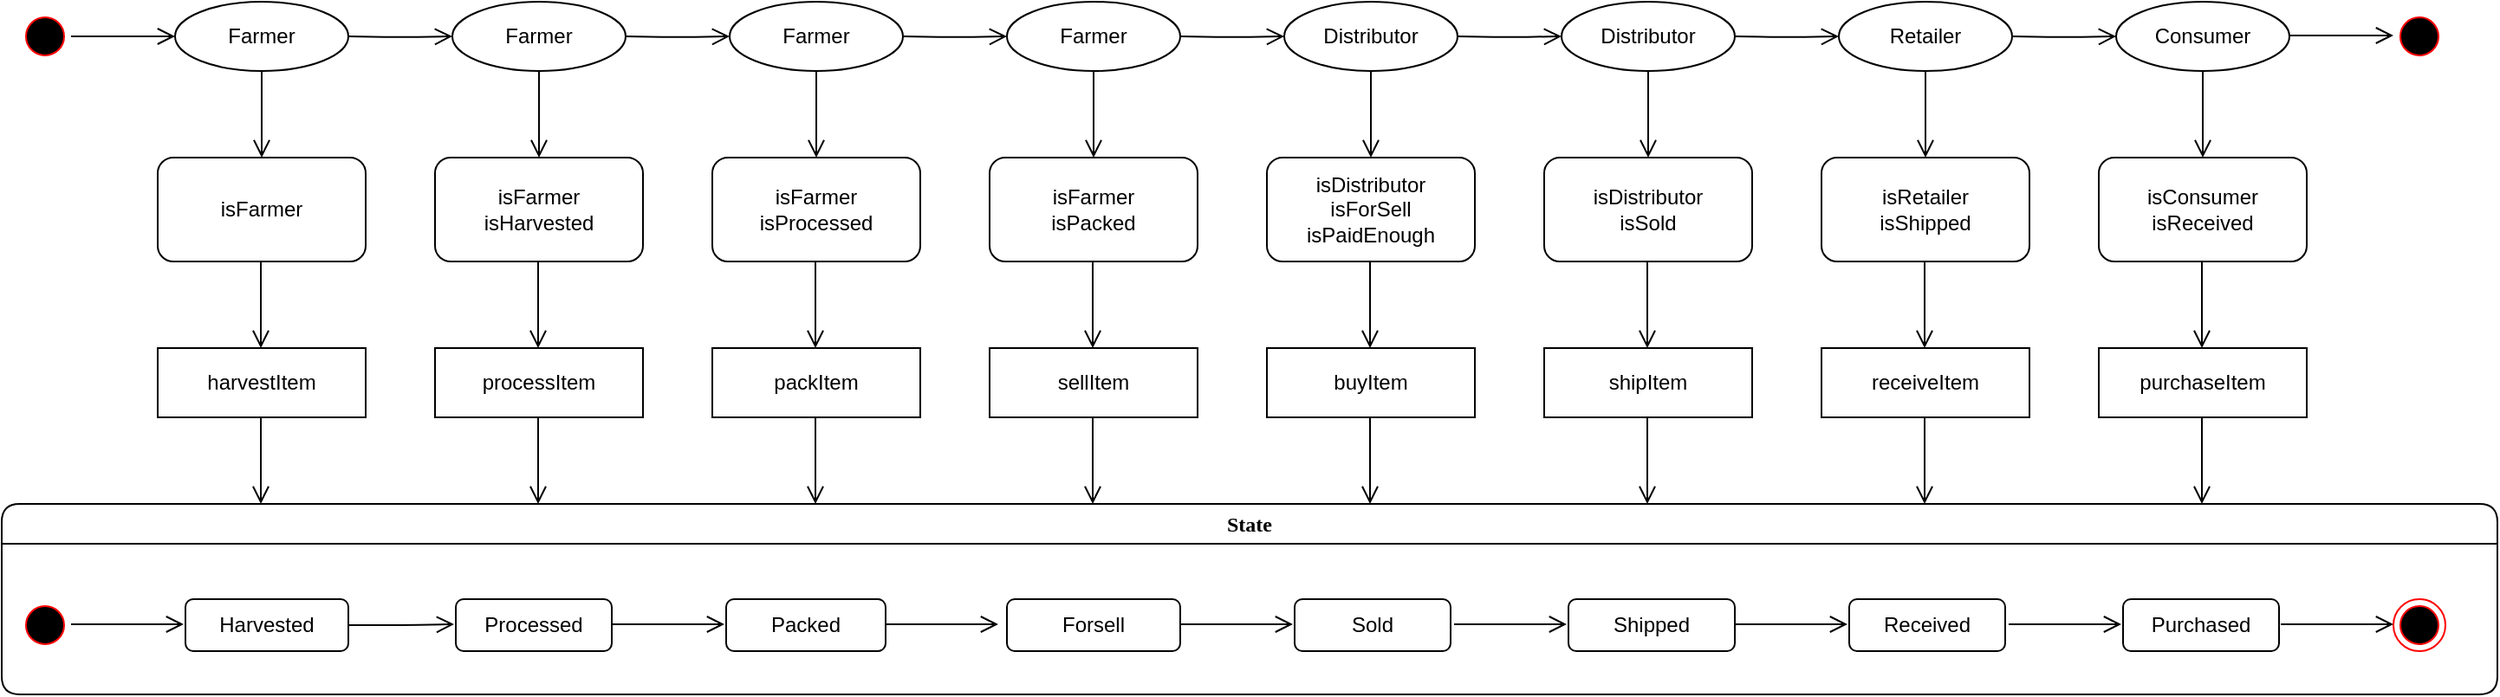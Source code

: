 <mxfile version="12.5.4" type="device"><diagram name="Page-1" id="58cdce13-f638-feb5-8d6f-7d28b1aa9fa0"><mxGraphModel dx="946" dy="248" grid="1" gridSize="10" guides="1" tooltips="1" connect="1" arrows="1" fold="1" page="1" pageScale="1" pageWidth="1100" pageHeight="850" background="#ffffff" math="0" shadow="0"><root><mxCell id="0"/><mxCell id="1" parent="0"/><mxCell id="382b91b5511bd0f7-1" value="" style="ellipse;html=1;shape=startState;fillColor=#000000;strokeColor=#ff0000;rounded=1;shadow=0;comic=0;labelBackgroundColor=none;fontFamily=Verdana;fontSize=12;fontColor=#000000;align=center;direction=south;" parent="1" vertex="1"><mxGeometry x="130" y="135" width="30" height="30" as="geometry"/></mxCell><mxCell id="2a3bc250acf0617d-7" value="State" style="swimlane;whiteSpace=wrap;html=1;rounded=1;shadow=0;comic=0;labelBackgroundColor=none;strokeWidth=1;fontFamily=Verdana;fontSize=12;align=center;" parent="1" vertex="1"><mxGeometry x="120" y="420" width="1440" height="110" as="geometry"/></mxCell><mxCell id="3cde6dad864a17aa-10" style="edgeStyle=elbowEdgeStyle;html=1;labelBackgroundColor=none;endArrow=open;endSize=8;strokeColor=#000000;fontFamily=Verdana;fontSize=12;align=left;" parent="2a3bc250acf0617d-7" edge="1"><mxGeometry relative="1" as="geometry"><mxPoint x="40" y="69.5" as="sourcePoint"/><mxPoint x="105" y="69.5" as="targetPoint"/></mxGeometry></mxCell><mxCell id="24f968d109e7d6b4-3" value="" style="ellipse;html=1;shape=endState;fillColor=#000000;strokeColor=#ff0000;rounded=1;shadow=0;comic=0;labelBackgroundColor=none;fontFamily=Verdana;fontSize=12;fontColor=#000000;align=center;" parent="2a3bc250acf0617d-7" vertex="1"><mxGeometry x="1380" y="55" width="30" height="30" as="geometry"/></mxCell><mxCell id="2a3bc250acf0617d-3" value="" style="ellipse;html=1;shape=startState;fillColor=#000000;strokeColor=#ff0000;rounded=1;shadow=0;comic=0;labelBackgroundColor=none;fontFamily=Verdana;fontSize=12;fontColor=#000000;align=center;direction=south;" parent="2a3bc250acf0617d-7" vertex="1"><mxGeometry x="10" y="55" width="30" height="30" as="geometry"/></mxCell><mxCell id="p5_FPsBtzvKo0flepSYU-63" value="Harvested" style="rounded=1;whiteSpace=wrap;html=1;" vertex="1" parent="2a3bc250acf0617d-7"><mxGeometry x="106" y="55" width="94" height="30" as="geometry"/></mxCell><mxCell id="p5_FPsBtzvKo0flepSYU-65" style="edgeStyle=elbowEdgeStyle;html=1;labelBackgroundColor=none;endArrow=open;endSize=8;strokeColor=#000000;fontFamily=Verdana;fontSize=12;align=left;" edge="1" parent="2a3bc250acf0617d-7"><mxGeometry relative="1" as="geometry"><mxPoint x="200" y="70" as="sourcePoint"/><mxPoint x="261" y="69.5" as="targetPoint"/></mxGeometry></mxCell><mxCell id="p5_FPsBtzvKo0flepSYU-66" value="Processed" style="rounded=1;whiteSpace=wrap;html=1;" vertex="1" parent="2a3bc250acf0617d-7"><mxGeometry x="262" y="55" width="90" height="30" as="geometry"/></mxCell><mxCell id="p5_FPsBtzvKo0flepSYU-67" style="edgeStyle=elbowEdgeStyle;html=1;labelBackgroundColor=none;endArrow=open;endSize=8;strokeColor=#000000;fontFamily=Verdana;fontSize=12;align=left;" edge="1" parent="2a3bc250acf0617d-7"><mxGeometry relative="1" as="geometry"><mxPoint x="352" y="69.5" as="sourcePoint"/><mxPoint x="417" y="69.5" as="targetPoint"/></mxGeometry></mxCell><mxCell id="p5_FPsBtzvKo0flepSYU-68" value="Packed" style="rounded=1;whiteSpace=wrap;html=1;" vertex="1" parent="2a3bc250acf0617d-7"><mxGeometry x="418" y="55" width="92" height="30" as="geometry"/></mxCell><mxCell id="p5_FPsBtzvKo0flepSYU-69" style="edgeStyle=elbowEdgeStyle;html=1;labelBackgroundColor=none;endArrow=open;endSize=8;strokeColor=#000000;fontFamily=Verdana;fontSize=12;align=left;" edge="1" parent="2a3bc250acf0617d-7"><mxGeometry relative="1" as="geometry"><mxPoint x="510" y="69.5" as="sourcePoint"/><mxPoint x="575" y="69.5" as="targetPoint"/></mxGeometry></mxCell><mxCell id="p5_FPsBtzvKo0flepSYU-70" value="Forsell" style="rounded=1;whiteSpace=wrap;html=1;" vertex="1" parent="2a3bc250acf0617d-7"><mxGeometry x="580" y="55" width="100" height="30" as="geometry"/></mxCell><mxCell id="p5_FPsBtzvKo0flepSYU-71" style="edgeStyle=elbowEdgeStyle;html=1;labelBackgroundColor=none;endArrow=open;endSize=8;strokeColor=#000000;fontFamily=Verdana;fontSize=12;align=left;" edge="1" parent="2a3bc250acf0617d-7"><mxGeometry relative="1" as="geometry"><mxPoint x="680" y="69.5" as="sourcePoint"/><mxPoint x="745" y="69.5" as="targetPoint"/></mxGeometry></mxCell><mxCell id="p5_FPsBtzvKo0flepSYU-72" value="Sold" style="rounded=1;whiteSpace=wrap;html=1;" vertex="1" parent="2a3bc250acf0617d-7"><mxGeometry x="746" y="55" width="90" height="30" as="geometry"/></mxCell><mxCell id="p5_FPsBtzvKo0flepSYU-73" style="edgeStyle=elbowEdgeStyle;html=1;labelBackgroundColor=none;endArrow=open;endSize=8;strokeColor=#000000;fontFamily=Verdana;fontSize=12;align=left;" edge="1" parent="2a3bc250acf0617d-7"><mxGeometry relative="1" as="geometry"><mxPoint x="838" y="69.5" as="sourcePoint"/><mxPoint x="903" y="69.5" as="targetPoint"/></mxGeometry></mxCell><mxCell id="p5_FPsBtzvKo0flepSYU-74" value="Shipped" style="rounded=1;whiteSpace=wrap;html=1;" vertex="1" parent="2a3bc250acf0617d-7"><mxGeometry x="904" y="55" width="96" height="30" as="geometry"/></mxCell><mxCell id="p5_FPsBtzvKo0flepSYU-75" style="edgeStyle=elbowEdgeStyle;html=1;labelBackgroundColor=none;endArrow=open;endSize=8;strokeColor=#000000;fontFamily=Verdana;fontSize=12;align=left;" edge="1" parent="2a3bc250acf0617d-7"><mxGeometry relative="1" as="geometry"><mxPoint x="1000" y="69.5" as="sourcePoint"/><mxPoint x="1065" y="69.5" as="targetPoint"/></mxGeometry></mxCell><mxCell id="p5_FPsBtzvKo0flepSYU-76" value="Received" style="rounded=1;whiteSpace=wrap;html=1;" vertex="1" parent="2a3bc250acf0617d-7"><mxGeometry x="1066" y="55" width="90" height="30" as="geometry"/></mxCell><mxCell id="p5_FPsBtzvKo0flepSYU-77" style="edgeStyle=elbowEdgeStyle;html=1;labelBackgroundColor=none;endArrow=open;endSize=8;strokeColor=#000000;fontFamily=Verdana;fontSize=12;align=left;" edge="1" parent="2a3bc250acf0617d-7"><mxGeometry relative="1" as="geometry"><mxPoint x="1158" y="69.5" as="sourcePoint"/><mxPoint x="1223" y="69.5" as="targetPoint"/></mxGeometry></mxCell><mxCell id="p5_FPsBtzvKo0flepSYU-78" value="Purchased" style="rounded=1;whiteSpace=wrap;html=1;" vertex="1" parent="2a3bc250acf0617d-7"><mxGeometry x="1224" y="55" width="90" height="30" as="geometry"/></mxCell><mxCell id="p5_FPsBtzvKo0flepSYU-79" style="edgeStyle=elbowEdgeStyle;html=1;labelBackgroundColor=none;endArrow=open;endSize=8;strokeColor=#000000;fontFamily=Verdana;fontSize=12;align=left;" edge="1" parent="2a3bc250acf0617d-7"><mxGeometry relative="1" as="geometry"><mxPoint x="1315" y="69.5" as="sourcePoint"/><mxPoint x="1380" y="69.5" as="targetPoint"/></mxGeometry></mxCell><mxCell id="2a3bc250acf0617d-9" style="edgeStyle=orthogonalEdgeStyle;html=1;labelBackgroundColor=none;endArrow=open;endSize=8;strokeColor=#000000;fontFamily=Verdana;fontSize=12;align=left;entryX=0;entryY=0.5;entryDx=0;entryDy=0;" parent="1" source="382b91b5511bd0f7-1" target="p5_FPsBtzvKo0flepSYU-2" edge="1"><mxGeometry relative="1" as="geometry"><mxPoint x="220" y="150" as="targetPoint"/></mxGeometry></mxCell><mxCell id="p5_FPsBtzvKo0flepSYU-2" value="Farmer" style="ellipse;whiteSpace=wrap;html=1;" vertex="1" parent="1"><mxGeometry x="220" y="130" width="100" height="40" as="geometry"/></mxCell><mxCell id="p5_FPsBtzvKo0flepSYU-5" style="edgeStyle=orthogonalEdgeStyle;html=1;labelBackgroundColor=none;endArrow=open;endSize=8;strokeColor=#000000;fontFamily=Verdana;fontSize=12;align=left;entryX=0;entryY=0.5;entryDx=0;entryDy=0;" edge="1" parent="1" target="p5_FPsBtzvKo0flepSYU-6"><mxGeometry relative="1" as="geometry"><mxPoint x="320" y="150" as="sourcePoint"/><mxPoint x="380" y="150" as="targetPoint"/></mxGeometry></mxCell><mxCell id="p5_FPsBtzvKo0flepSYU-6" value="Farmer" style="ellipse;whiteSpace=wrap;html=1;strokeColor=#000000;" vertex="1" parent="1"><mxGeometry x="380" y="130" width="100" height="40" as="geometry"/></mxCell><mxCell id="p5_FPsBtzvKo0flepSYU-7" style="edgeStyle=orthogonalEdgeStyle;html=1;labelBackgroundColor=none;endArrow=open;endSize=8;strokeColor=#000000;fontFamily=Verdana;fontSize=12;align=left;entryX=0;entryY=0.5;entryDx=0;entryDy=0;" edge="1" parent="1" target="p5_FPsBtzvKo0flepSYU-8"><mxGeometry relative="1" as="geometry"><mxPoint x="480" y="150" as="sourcePoint"/><mxPoint x="540" y="150" as="targetPoint"/></mxGeometry></mxCell><mxCell id="p5_FPsBtzvKo0flepSYU-8" value="Farmer" style="ellipse;whiteSpace=wrap;html=1;strokeColor=#000000;" vertex="1" parent="1"><mxGeometry x="540" y="130" width="100" height="40" as="geometry"/></mxCell><mxCell id="p5_FPsBtzvKo0flepSYU-9" style="edgeStyle=orthogonalEdgeStyle;html=1;labelBackgroundColor=none;endArrow=open;endSize=8;strokeColor=#000000;fontFamily=Verdana;fontSize=12;align=left;entryX=0;entryY=0.5;entryDx=0;entryDy=0;" edge="1" parent="1" target="p5_FPsBtzvKo0flepSYU-10"><mxGeometry relative="1" as="geometry"><mxPoint x="640" y="150" as="sourcePoint"/><mxPoint x="700" y="150" as="targetPoint"/></mxGeometry></mxCell><mxCell id="p5_FPsBtzvKo0flepSYU-10" value="Farmer" style="ellipse;whiteSpace=wrap;html=1;strokeColor=#000000;" vertex="1" parent="1"><mxGeometry x="700" y="130" width="100" height="40" as="geometry"/></mxCell><mxCell id="p5_FPsBtzvKo0flepSYU-11" style="edgeStyle=orthogonalEdgeStyle;html=1;labelBackgroundColor=none;endArrow=open;endSize=8;strokeColor=#000000;fontFamily=Verdana;fontSize=12;align=left;entryX=0;entryY=0.5;entryDx=0;entryDy=0;" edge="1" parent="1" target="p5_FPsBtzvKo0flepSYU-12"><mxGeometry relative="1" as="geometry"><mxPoint x="800" y="150" as="sourcePoint"/><mxPoint x="860" y="150" as="targetPoint"/></mxGeometry></mxCell><mxCell id="p5_FPsBtzvKo0flepSYU-12" value="Distributor" style="ellipse;whiteSpace=wrap;html=1;strokeColor=#000000;" vertex="1" parent="1"><mxGeometry x="860" y="130" width="100" height="40" as="geometry"/></mxCell><mxCell id="p5_FPsBtzvKo0flepSYU-13" style="edgeStyle=orthogonalEdgeStyle;html=1;labelBackgroundColor=none;endArrow=open;endSize=8;strokeColor=#000000;fontFamily=Verdana;fontSize=12;align=left;entryX=0;entryY=0.5;entryDx=0;entryDy=0;" edge="1" parent="1" target="p5_FPsBtzvKo0flepSYU-14"><mxGeometry relative="1" as="geometry"><mxPoint x="960" y="150" as="sourcePoint"/><mxPoint x="1020" y="150" as="targetPoint"/></mxGeometry></mxCell><mxCell id="p5_FPsBtzvKo0flepSYU-14" value="Distributor" style="ellipse;whiteSpace=wrap;html=1;strokeColor=#000000;" vertex="1" parent="1"><mxGeometry x="1020" y="130" width="100" height="40" as="geometry"/></mxCell><mxCell id="p5_FPsBtzvKo0flepSYU-15" style="edgeStyle=orthogonalEdgeStyle;html=1;labelBackgroundColor=none;endArrow=open;endSize=8;strokeColor=#000000;fontFamily=Verdana;fontSize=12;align=left;entryX=0;entryY=0.5;entryDx=0;entryDy=0;" edge="1" parent="1" target="p5_FPsBtzvKo0flepSYU-16"><mxGeometry relative="1" as="geometry"><mxPoint x="1120" y="150" as="sourcePoint"/><mxPoint x="1180" y="150" as="targetPoint"/></mxGeometry></mxCell><mxCell id="p5_FPsBtzvKo0flepSYU-16" value="Retailer" style="ellipse;whiteSpace=wrap;html=1;strokeColor=#000000;" vertex="1" parent="1"><mxGeometry x="1180" y="130" width="100" height="40" as="geometry"/></mxCell><mxCell id="p5_FPsBtzvKo0flepSYU-17" style="edgeStyle=orthogonalEdgeStyle;html=1;labelBackgroundColor=none;endArrow=open;endSize=8;strokeColor=#000000;fontFamily=Verdana;fontSize=12;align=left;entryX=0;entryY=0.5;entryDx=0;entryDy=0;" edge="1" parent="1" target="p5_FPsBtzvKo0flepSYU-18"><mxGeometry relative="1" as="geometry"><mxPoint x="1280" y="150" as="sourcePoint"/><mxPoint x="1340" y="150" as="targetPoint"/></mxGeometry></mxCell><mxCell id="p5_FPsBtzvKo0flepSYU-18" value="Consumer" style="ellipse;whiteSpace=wrap;html=1;strokeColor=#000000;" vertex="1" parent="1"><mxGeometry x="1340" y="130" width="100" height="40" as="geometry"/></mxCell><mxCell id="p5_FPsBtzvKo0flepSYU-19" style="edgeStyle=orthogonalEdgeStyle;html=1;labelBackgroundColor=none;endArrow=open;endSize=8;strokeColor=#000000;fontFamily=Verdana;fontSize=12;align=left;entryX=0;entryY=0.5;entryDx=0;entryDy=0;" edge="1" parent="1"><mxGeometry relative="1" as="geometry"><mxPoint x="1440" y="149.5" as="sourcePoint"/><mxPoint x="1500" y="149.5" as="targetPoint"/></mxGeometry></mxCell><mxCell id="p5_FPsBtzvKo0flepSYU-20" value="" style="ellipse;html=1;shape=startState;fillColor=#000000;strokeColor=#ff0000;rounded=1;shadow=0;comic=0;labelBackgroundColor=none;fontFamily=Verdana;fontSize=12;fontColor=#000000;align=center;direction=south;" vertex="1" parent="1"><mxGeometry x="1500" y="135" width="30" height="30" as="geometry"/></mxCell><mxCell id="p5_FPsBtzvKo0flepSYU-21" style="edgeStyle=orthogonalEdgeStyle;html=1;labelBackgroundColor=none;endArrow=open;endSize=8;strokeColor=#000000;fontFamily=Verdana;fontSize=12;align=left;exitX=0.5;exitY=1;exitDx=0;exitDy=0;" edge="1" parent="1" source="p5_FPsBtzvKo0flepSYU-2"><mxGeometry relative="1" as="geometry"><mxPoint x="170" y="160" as="sourcePoint"/><mxPoint x="270" y="220" as="targetPoint"/></mxGeometry></mxCell><mxCell id="p5_FPsBtzvKo0flepSYU-22" value="isFarmer" style="rounded=1;whiteSpace=wrap;html=1;" vertex="1" parent="1"><mxGeometry x="210" y="220" width="120" height="60" as="geometry"/></mxCell><mxCell id="p5_FPsBtzvKo0flepSYU-24" style="edgeStyle=orthogonalEdgeStyle;html=1;labelBackgroundColor=none;endArrow=open;endSize=8;strokeColor=#000000;fontFamily=Verdana;fontSize=12;align=left;exitX=0.5;exitY=1;exitDx=0;exitDy=0;" edge="1" parent="1"><mxGeometry relative="1" as="geometry"><mxPoint x="269.5" y="280" as="sourcePoint"/><mxPoint x="269.5" y="330" as="targetPoint"/></mxGeometry></mxCell><mxCell id="p5_FPsBtzvKo0flepSYU-25" value="harvestItem" style="rounded=0;whiteSpace=wrap;html=1;" vertex="1" parent="1"><mxGeometry x="210" y="330" width="120" height="40" as="geometry"/></mxCell><mxCell id="p5_FPsBtzvKo0flepSYU-26" style="edgeStyle=orthogonalEdgeStyle;html=1;labelBackgroundColor=none;endArrow=open;endSize=8;strokeColor=#000000;fontFamily=Verdana;fontSize=12;align=left;exitX=0.5;exitY=1;exitDx=0;exitDy=0;" edge="1" parent="1"><mxGeometry relative="1" as="geometry"><mxPoint x="269.5" y="370" as="sourcePoint"/><mxPoint x="269.5" y="420" as="targetPoint"/></mxGeometry></mxCell><mxCell id="p5_FPsBtzvKo0flepSYU-27" style="edgeStyle=orthogonalEdgeStyle;html=1;labelBackgroundColor=none;endArrow=open;endSize=8;strokeColor=#000000;fontFamily=Verdana;fontSize=12;align=left;exitX=0.5;exitY=1;exitDx=0;exitDy=0;" edge="1" parent="1"><mxGeometry relative="1" as="geometry"><mxPoint x="430" y="170" as="sourcePoint"/><mxPoint x="430" y="220" as="targetPoint"/></mxGeometry></mxCell><mxCell id="p5_FPsBtzvKo0flepSYU-28" value="isFarmer&lt;br&gt;isHarvested" style="rounded=1;whiteSpace=wrap;html=1;" vertex="1" parent="1"><mxGeometry x="370" y="220" width="120" height="60" as="geometry"/></mxCell><mxCell id="p5_FPsBtzvKo0flepSYU-29" style="edgeStyle=orthogonalEdgeStyle;html=1;labelBackgroundColor=none;endArrow=open;endSize=8;strokeColor=#000000;fontFamily=Verdana;fontSize=12;align=left;exitX=0.5;exitY=1;exitDx=0;exitDy=0;" edge="1" parent="1"><mxGeometry relative="1" as="geometry"><mxPoint x="429.5" y="280" as="sourcePoint"/><mxPoint x="429.5" y="330" as="targetPoint"/></mxGeometry></mxCell><mxCell id="p5_FPsBtzvKo0flepSYU-30" value="processItem" style="rounded=0;whiteSpace=wrap;html=1;" vertex="1" parent="1"><mxGeometry x="370" y="330" width="120" height="40" as="geometry"/></mxCell><mxCell id="p5_FPsBtzvKo0flepSYU-31" style="edgeStyle=orthogonalEdgeStyle;html=1;labelBackgroundColor=none;endArrow=open;endSize=8;strokeColor=#000000;fontFamily=Verdana;fontSize=12;align=left;exitX=0.5;exitY=1;exitDx=0;exitDy=0;" edge="1" parent="1"><mxGeometry relative="1" as="geometry"><mxPoint x="429.5" y="370" as="sourcePoint"/><mxPoint x="429.5" y="420" as="targetPoint"/></mxGeometry></mxCell><mxCell id="p5_FPsBtzvKo0flepSYU-32" style="edgeStyle=orthogonalEdgeStyle;html=1;labelBackgroundColor=none;endArrow=open;endSize=8;strokeColor=#000000;fontFamily=Verdana;fontSize=12;align=left;exitX=0.5;exitY=1;exitDx=0;exitDy=0;" edge="1" parent="1"><mxGeometry relative="1" as="geometry"><mxPoint x="590" y="170" as="sourcePoint"/><mxPoint x="590" y="220" as="targetPoint"/></mxGeometry></mxCell><mxCell id="p5_FPsBtzvKo0flepSYU-33" value="isFarmer&lt;br&gt;isProcessed" style="rounded=1;whiteSpace=wrap;html=1;" vertex="1" parent="1"><mxGeometry x="530" y="220" width="120" height="60" as="geometry"/></mxCell><mxCell id="p5_FPsBtzvKo0flepSYU-34" style="edgeStyle=orthogonalEdgeStyle;html=1;labelBackgroundColor=none;endArrow=open;endSize=8;strokeColor=#000000;fontFamily=Verdana;fontSize=12;align=left;exitX=0.5;exitY=1;exitDx=0;exitDy=0;" edge="1" parent="1"><mxGeometry relative="1" as="geometry"><mxPoint x="589.5" y="280" as="sourcePoint"/><mxPoint x="589.5" y="330" as="targetPoint"/></mxGeometry></mxCell><mxCell id="p5_FPsBtzvKo0flepSYU-35" value="packItem" style="rounded=0;whiteSpace=wrap;html=1;" vertex="1" parent="1"><mxGeometry x="530" y="330" width="120" height="40" as="geometry"/></mxCell><mxCell id="p5_FPsBtzvKo0flepSYU-36" style="edgeStyle=orthogonalEdgeStyle;html=1;labelBackgroundColor=none;endArrow=open;endSize=8;strokeColor=#000000;fontFamily=Verdana;fontSize=12;align=left;exitX=0.5;exitY=1;exitDx=0;exitDy=0;" edge="1" parent="1"><mxGeometry relative="1" as="geometry"><mxPoint x="589.5" y="370" as="sourcePoint"/><mxPoint x="589.5" y="420" as="targetPoint"/></mxGeometry></mxCell><mxCell id="p5_FPsBtzvKo0flepSYU-37" style="edgeStyle=orthogonalEdgeStyle;html=1;labelBackgroundColor=none;endArrow=open;endSize=8;strokeColor=#000000;fontFamily=Verdana;fontSize=12;align=left;exitX=0.5;exitY=1;exitDx=0;exitDy=0;" edge="1" parent="1"><mxGeometry relative="1" as="geometry"><mxPoint x="750" y="170" as="sourcePoint"/><mxPoint x="750" y="220" as="targetPoint"/></mxGeometry></mxCell><mxCell id="p5_FPsBtzvKo0flepSYU-38" value="isFarmer&lt;br&gt;isPacked" style="rounded=1;whiteSpace=wrap;html=1;" vertex="1" parent="1"><mxGeometry x="690" y="220" width="120" height="60" as="geometry"/></mxCell><mxCell id="p5_FPsBtzvKo0flepSYU-39" style="edgeStyle=orthogonalEdgeStyle;html=1;labelBackgroundColor=none;endArrow=open;endSize=8;strokeColor=#000000;fontFamily=Verdana;fontSize=12;align=left;exitX=0.5;exitY=1;exitDx=0;exitDy=0;" edge="1" parent="1"><mxGeometry relative="1" as="geometry"><mxPoint x="749.5" y="280" as="sourcePoint"/><mxPoint x="749.5" y="330" as="targetPoint"/></mxGeometry></mxCell><mxCell id="p5_FPsBtzvKo0flepSYU-40" value="sellItem" style="rounded=0;whiteSpace=wrap;html=1;" vertex="1" parent="1"><mxGeometry x="690" y="330" width="120" height="40" as="geometry"/></mxCell><mxCell id="p5_FPsBtzvKo0flepSYU-41" style="edgeStyle=orthogonalEdgeStyle;html=1;labelBackgroundColor=none;endArrow=open;endSize=8;strokeColor=#000000;fontFamily=Verdana;fontSize=12;align=left;exitX=0.5;exitY=1;exitDx=0;exitDy=0;" edge="1" parent="1"><mxGeometry relative="1" as="geometry"><mxPoint x="749.5" y="370" as="sourcePoint"/><mxPoint x="749.5" y="420" as="targetPoint"/></mxGeometry></mxCell><mxCell id="p5_FPsBtzvKo0flepSYU-42" style="edgeStyle=orthogonalEdgeStyle;html=1;labelBackgroundColor=none;endArrow=open;endSize=8;strokeColor=#000000;fontFamily=Verdana;fontSize=12;align=left;exitX=0.5;exitY=1;exitDx=0;exitDy=0;" edge="1" parent="1"><mxGeometry relative="1" as="geometry"><mxPoint x="910" y="170" as="sourcePoint"/><mxPoint x="910" y="220" as="targetPoint"/></mxGeometry></mxCell><mxCell id="p5_FPsBtzvKo0flepSYU-43" value="isDistributor&lt;br&gt;isForSell&lt;br&gt;isPaidEnough" style="rounded=1;whiteSpace=wrap;html=1;" vertex="1" parent="1"><mxGeometry x="850" y="220" width="120" height="60" as="geometry"/></mxCell><mxCell id="p5_FPsBtzvKo0flepSYU-44" style="edgeStyle=orthogonalEdgeStyle;html=1;labelBackgroundColor=none;endArrow=open;endSize=8;strokeColor=#000000;fontFamily=Verdana;fontSize=12;align=left;exitX=0.5;exitY=1;exitDx=0;exitDy=0;" edge="1" parent="1"><mxGeometry relative="1" as="geometry"><mxPoint x="909.5" y="280" as="sourcePoint"/><mxPoint x="909.5" y="330" as="targetPoint"/></mxGeometry></mxCell><mxCell id="p5_FPsBtzvKo0flepSYU-45" value="buyItem" style="rounded=0;whiteSpace=wrap;html=1;" vertex="1" parent="1"><mxGeometry x="850" y="330" width="120" height="40" as="geometry"/></mxCell><mxCell id="p5_FPsBtzvKo0flepSYU-46" style="edgeStyle=orthogonalEdgeStyle;html=1;labelBackgroundColor=none;endArrow=open;endSize=8;strokeColor=#000000;fontFamily=Verdana;fontSize=12;align=left;exitX=0.5;exitY=1;exitDx=0;exitDy=0;" edge="1" parent="1"><mxGeometry relative="1" as="geometry"><mxPoint x="909.5" y="370" as="sourcePoint"/><mxPoint x="909.5" y="420" as="targetPoint"/></mxGeometry></mxCell><mxCell id="p5_FPsBtzvKo0flepSYU-47" style="edgeStyle=orthogonalEdgeStyle;html=1;labelBackgroundColor=none;endArrow=open;endSize=8;strokeColor=#000000;fontFamily=Verdana;fontSize=12;align=left;exitX=0.5;exitY=1;exitDx=0;exitDy=0;" edge="1" parent="1"><mxGeometry relative="1" as="geometry"><mxPoint x="1070" y="170" as="sourcePoint"/><mxPoint x="1070" y="220" as="targetPoint"/></mxGeometry></mxCell><mxCell id="p5_FPsBtzvKo0flepSYU-48" value="isDistributor&lt;br&gt;isSold" style="rounded=1;whiteSpace=wrap;html=1;" vertex="1" parent="1"><mxGeometry x="1010" y="220" width="120" height="60" as="geometry"/></mxCell><mxCell id="p5_FPsBtzvKo0flepSYU-49" style="edgeStyle=orthogonalEdgeStyle;html=1;labelBackgroundColor=none;endArrow=open;endSize=8;strokeColor=#000000;fontFamily=Verdana;fontSize=12;align=left;exitX=0.5;exitY=1;exitDx=0;exitDy=0;" edge="1" parent="1"><mxGeometry relative="1" as="geometry"><mxPoint x="1069.5" y="280" as="sourcePoint"/><mxPoint x="1069.5" y="330" as="targetPoint"/></mxGeometry></mxCell><mxCell id="p5_FPsBtzvKo0flepSYU-50" value="shipItem" style="rounded=0;whiteSpace=wrap;html=1;" vertex="1" parent="1"><mxGeometry x="1010" y="330" width="120" height="40" as="geometry"/></mxCell><mxCell id="p5_FPsBtzvKo0flepSYU-51" style="edgeStyle=orthogonalEdgeStyle;html=1;labelBackgroundColor=none;endArrow=open;endSize=8;strokeColor=#000000;fontFamily=Verdana;fontSize=12;align=left;exitX=0.5;exitY=1;exitDx=0;exitDy=0;" edge="1" parent="1"><mxGeometry relative="1" as="geometry"><mxPoint x="1069.5" y="370" as="sourcePoint"/><mxPoint x="1069.5" y="420" as="targetPoint"/></mxGeometry></mxCell><mxCell id="p5_FPsBtzvKo0flepSYU-52" style="edgeStyle=orthogonalEdgeStyle;html=1;labelBackgroundColor=none;endArrow=open;endSize=8;strokeColor=#000000;fontFamily=Verdana;fontSize=12;align=left;exitX=0.5;exitY=1;exitDx=0;exitDy=0;" edge="1" parent="1"><mxGeometry relative="1" as="geometry"><mxPoint x="1230" y="170" as="sourcePoint"/><mxPoint x="1230" y="220" as="targetPoint"/></mxGeometry></mxCell><mxCell id="p5_FPsBtzvKo0flepSYU-53" value="isRetailer&lt;br&gt;isShipped" style="rounded=1;whiteSpace=wrap;html=1;" vertex="1" parent="1"><mxGeometry x="1170" y="220" width="120" height="60" as="geometry"/></mxCell><mxCell id="p5_FPsBtzvKo0flepSYU-54" style="edgeStyle=orthogonalEdgeStyle;html=1;labelBackgroundColor=none;endArrow=open;endSize=8;strokeColor=#000000;fontFamily=Verdana;fontSize=12;align=left;exitX=0.5;exitY=1;exitDx=0;exitDy=0;" edge="1" parent="1"><mxGeometry relative="1" as="geometry"><mxPoint x="1229.5" y="280" as="sourcePoint"/><mxPoint x="1229.5" y="330" as="targetPoint"/></mxGeometry></mxCell><mxCell id="p5_FPsBtzvKo0flepSYU-55" value="receiveItem" style="rounded=0;whiteSpace=wrap;html=1;" vertex="1" parent="1"><mxGeometry x="1170" y="330" width="120" height="40" as="geometry"/></mxCell><mxCell id="p5_FPsBtzvKo0flepSYU-56" style="edgeStyle=orthogonalEdgeStyle;html=1;labelBackgroundColor=none;endArrow=open;endSize=8;strokeColor=#000000;fontFamily=Verdana;fontSize=12;align=left;exitX=0.5;exitY=1;exitDx=0;exitDy=0;" edge="1" parent="1"><mxGeometry relative="1" as="geometry"><mxPoint x="1229.5" y="370" as="sourcePoint"/><mxPoint x="1229.5" y="420" as="targetPoint"/></mxGeometry></mxCell><mxCell id="p5_FPsBtzvKo0flepSYU-57" style="edgeStyle=orthogonalEdgeStyle;html=1;labelBackgroundColor=none;endArrow=open;endSize=8;strokeColor=#000000;fontFamily=Verdana;fontSize=12;align=left;exitX=0.5;exitY=1;exitDx=0;exitDy=0;" edge="1" parent="1"><mxGeometry relative="1" as="geometry"><mxPoint x="1390" y="170" as="sourcePoint"/><mxPoint x="1390" y="220" as="targetPoint"/></mxGeometry></mxCell><mxCell id="p5_FPsBtzvKo0flepSYU-58" value="isConsumer&lt;br&gt;isReceived" style="rounded=1;whiteSpace=wrap;html=1;" vertex="1" parent="1"><mxGeometry x="1330" y="220" width="120" height="60" as="geometry"/></mxCell><mxCell id="p5_FPsBtzvKo0flepSYU-59" style="edgeStyle=orthogonalEdgeStyle;html=1;labelBackgroundColor=none;endArrow=open;endSize=8;strokeColor=#000000;fontFamily=Verdana;fontSize=12;align=left;exitX=0.5;exitY=1;exitDx=0;exitDy=0;" edge="1" parent="1"><mxGeometry relative="1" as="geometry"><mxPoint x="1389.5" y="280" as="sourcePoint"/><mxPoint x="1389.5" y="330" as="targetPoint"/></mxGeometry></mxCell><mxCell id="p5_FPsBtzvKo0flepSYU-60" value="purchaseItem" style="rounded=0;whiteSpace=wrap;html=1;" vertex="1" parent="1"><mxGeometry x="1330" y="330" width="120" height="40" as="geometry"/></mxCell><mxCell id="p5_FPsBtzvKo0flepSYU-61" style="edgeStyle=orthogonalEdgeStyle;html=1;labelBackgroundColor=none;endArrow=open;endSize=8;strokeColor=#000000;fontFamily=Verdana;fontSize=12;align=left;exitX=0.5;exitY=1;exitDx=0;exitDy=0;" edge="1" parent="1"><mxGeometry relative="1" as="geometry"><mxPoint x="1389.5" y="370" as="sourcePoint"/><mxPoint x="1389.5" y="420" as="targetPoint"/></mxGeometry></mxCell></root></mxGraphModel></diagram></mxfile>